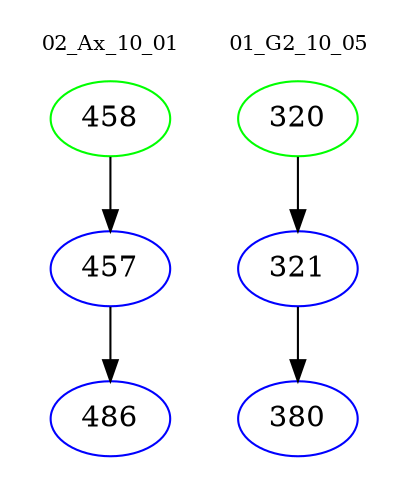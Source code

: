 digraph{
subgraph cluster_0 {
color = white
label = "02_Ax_10_01";
fontsize=10;
T0_458 [label="458", color="green"]
T0_458 -> T0_457 [color="black"]
T0_457 [label="457", color="blue"]
T0_457 -> T0_486 [color="black"]
T0_486 [label="486", color="blue"]
}
subgraph cluster_1 {
color = white
label = "01_G2_10_05";
fontsize=10;
T1_320 [label="320", color="green"]
T1_320 -> T1_321 [color="black"]
T1_321 [label="321", color="blue"]
T1_321 -> T1_380 [color="black"]
T1_380 [label="380", color="blue"]
}
}
